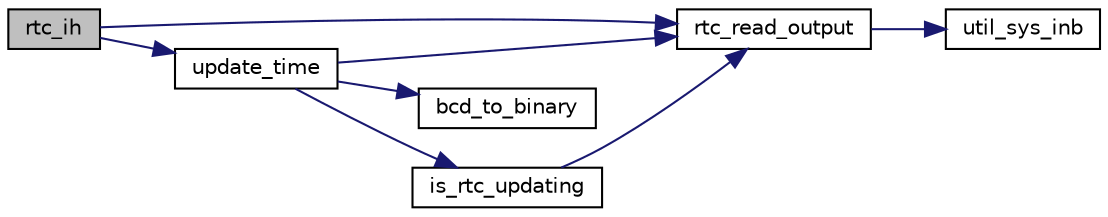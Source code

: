digraph "rtc_ih"
{
 // LATEX_PDF_SIZE
  edge [fontname="Helvetica",fontsize="10",labelfontname="Helvetica",labelfontsize="10"];
  node [fontname="Helvetica",fontsize="10",shape=record];
  rankdir="LR";
  Node1 [label="rtc_ih",height=0.2,width=0.4,color="black", fillcolor="grey75", style="filled", fontcolor="black",tooltip="RTC interrupt handler. Reads the output of register C and updates the time if the interrupt was gener..."];
  Node1 -> Node2 [color="midnightblue",fontsize="10",style="solid",fontname="Helvetica"];
  Node2 [label="rtc_read_output",height=0.2,width=0.4,color="black", fillcolor="white", style="filled",URL="$rtc_8c.html#a3e32c0dba9d7ff02d8181a59b6531929",tooltip="Reads the output of the RTC."];
  Node2 -> Node3 [color="midnightblue",fontsize="10",style="solid",fontname="Helvetica"];
  Node3 [label="util_sys_inb",height=0.2,width=0.4,color="black", fillcolor="white", style="filled",URL="$utils_8c.html#a79a031a8611f5b2d6afa4158e92b0fb4",tooltip=" "];
  Node1 -> Node4 [color="midnightblue",fontsize="10",style="solid",fontname="Helvetica"];
  Node4 [label="update_time",height=0.2,width=0.4,color="black", fillcolor="white", style="filled",URL="$rtc_8c.html#aba1881e31984e15eee882c2de63db817",tooltip="Updates de RTC with the current time. The time_info struct is updated with the current time."];
  Node4 -> Node5 [color="midnightblue",fontsize="10",style="solid",fontname="Helvetica"];
  Node5 [label="bcd_to_binary",height=0.2,width=0.4,color="black", fillcolor="white", style="filled",URL="$rtc_8c.html#ac0ff03e92507402be4d3a2b2416a86cb",tooltip="Converts a BCD number to binary."];
  Node4 -> Node6 [color="midnightblue",fontsize="10",style="solid",fontname="Helvetica"];
  Node6 [label="is_rtc_updating",height=0.2,width=0.4,color="black", fillcolor="white", style="filled",URL="$rtc_8c.html#af094cb0c2bdfce604764ad8fe8764d6f",tooltip="Checks if the RTC is updating."];
  Node6 -> Node2 [color="midnightblue",fontsize="10",style="solid",fontname="Helvetica"];
  Node4 -> Node2 [color="midnightblue",fontsize="10",style="solid",fontname="Helvetica"];
}
